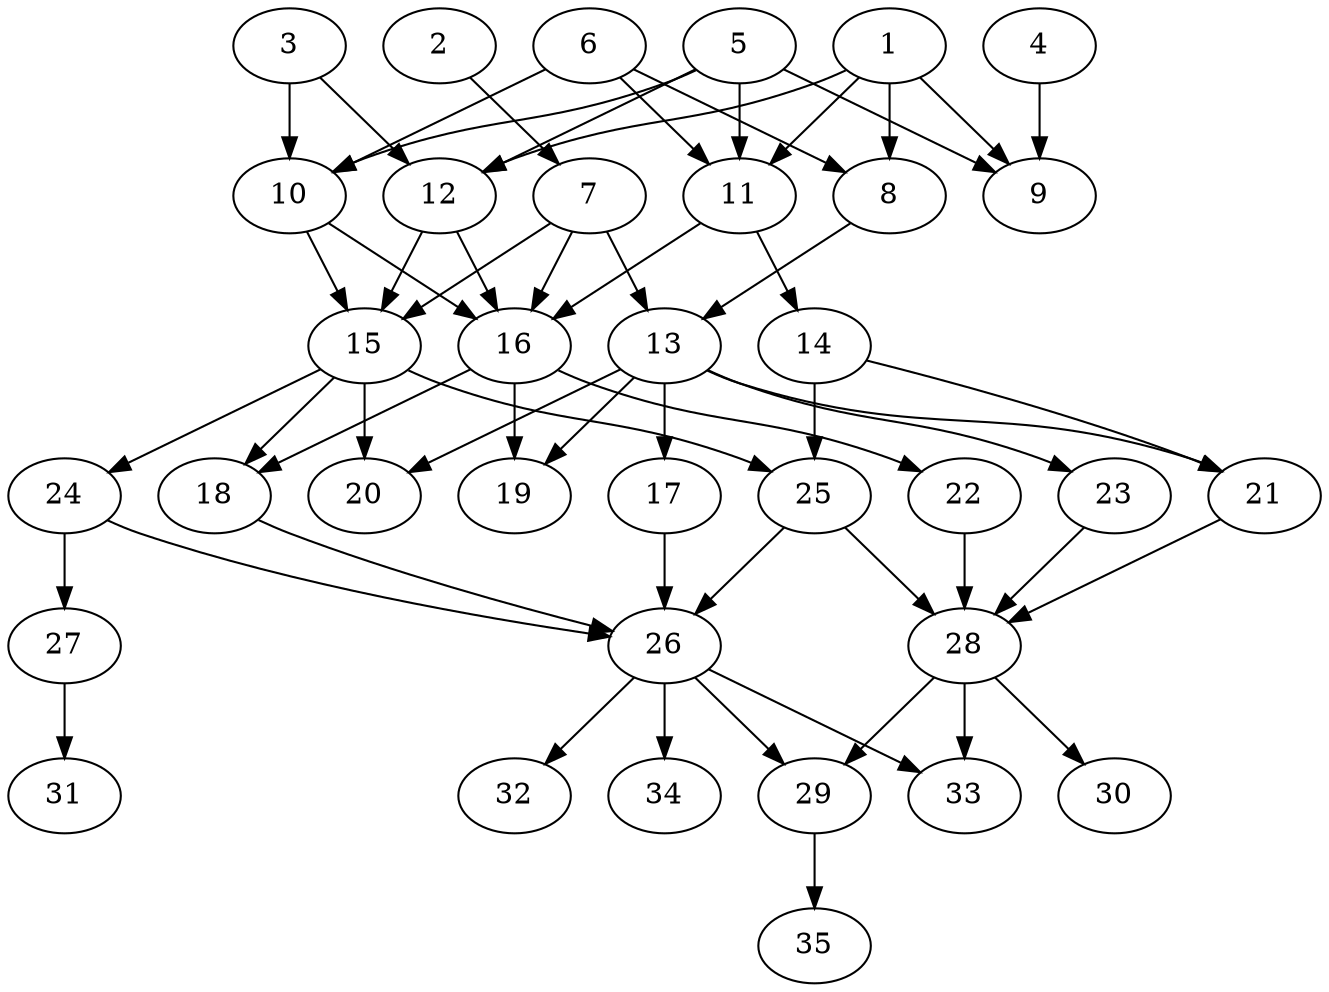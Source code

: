 // DAG (tier=2-normal, mode=data, n=35, ccr=0.413, fat=0.617, density=0.560, regular=0.496, jump=0.124, mindata=2097152, maxdata=16777216)
// DAG automatically generated by daggen at Sun Aug 24 16:33:34 2025
// /home/ermia/Project/Environments/daggen/bin/daggen --dot --ccr 0.413 --fat 0.617 --regular 0.496 --density 0.560 --jump 0.124 --mindata 2097152 --maxdata 16777216 -n 35 
digraph G {
  1 [size="357479701307983232", alpha="0.05", expect_size="178739850653991616"]
  1 -> 8 [size ="894619281784832"]
  1 -> 9 [size ="894619281784832"]
  1 -> 11 [size ="894619281784832"]
  1 -> 12 [size ="894619281784832"]
  2 [size="2496585864700964352", alpha="0.17", expect_size="1248292932350482176"]
  2 -> 7 [size ="1275931511488512"]
  3 [size="4486038063386338525184", alpha="0.19", expect_size="2243019031693169262592"]
  3 -> 10 [size ="2176032060735488"]
  3 -> 12 [size ="2176032060735488"]
  4 [size="22781831950528312", alpha="0.01", expect_size="11390915975264156"]
  4 -> 9 [size ="406941650124800"]
  5 [size="5252384510882313216", alpha="0.18", expect_size="2626192255441156608"]
  5 -> 9 [size ="2039096801230848"]
  5 -> 10 [size ="2039096801230848"]
  5 -> 11 [size ="2039096801230848"]
  5 -> 12 [size ="2039096801230848"]
  6 [size="46221717714396224", alpha="0.13", expect_size="23110858857198112"]
  6 -> 8 [size ="1109779317522432"]
  6 -> 10 [size ="1109779317522432"]
  6 -> 11 [size ="1109779317522432"]
  7 [size="92466074126062400", alpha="0.14", expect_size="46233037063031200"]
  7 -> 13 [size ="2149363107233792"]
  7 -> 15 [size ="2149363107233792"]
  7 -> 16 [size ="2149363107233792"]
  8 [size="2940289262255882240", alpha="0.04", expect_size="1470144631127941120"]
  8 -> 13 [size ="1023343276851200"]
  9 [size="4266611959191050387456", alpha="0.14", expect_size="2133305979595525193728"]
  10 [size="235073375917458849792", alpha="0.05", expect_size="117536687958729424896"]
  10 -> 15 [size ="304713912287232"]
  10 -> 16 [size ="304713912287232"]
  11 [size="1359379765871895379968", alpha="0.19", expect_size="679689882935947689984"]
  11 -> 14 [size ="981711445819392"]
  11 -> 16 [size ="981711445819392"]
  12 [size="1553415680487849984000", alpha="0.12", expect_size="776707840243924992000"]
  12 -> 15 [size ="1073038019788800"]
  12 -> 16 [size ="1073038019788800"]
  13 [size="2460564360668423", alpha="0.18", expect_size="1230282180334211"]
  13 -> 17 [size ="221451231690752"]
  13 -> 19 [size ="221451231690752"]
  13 -> 20 [size ="221451231690752"]
  13 -> 21 [size ="221451231690752"]
  13 -> 23 [size ="221451231690752"]
  14 [size="1615200065920316735488", alpha="0.13", expect_size="807600032960158367744"]
  14 -> 21 [size ="1101304810176512"]
  14 -> 25 [size ="1101304810176512"]
  15 [size="691812856698998095872", alpha="0.02", expect_size="345906428349499047936"]
  15 -> 18 [size ="625771441815552"]
  15 -> 20 [size ="625771441815552"]
  15 -> 24 [size ="625771441815552"]
  15 -> 25 [size ="625771441815552"]
  16 [size="7454104709810226", alpha="0.02", expect_size="3727052354905113"]
  16 -> 18 [size ="137798061391872"]
  16 -> 19 [size ="137798061391872"]
  16 -> 22 [size ="137798061391872"]
  17 [size="852023158398819237888", alpha="0.16", expect_size="426011579199409618944"]
  17 -> 26 [size ="718992322854912"]
  18 [size="2802285901755940077568", alpha="0.09", expect_size="1401142950877970038784"]
  18 -> 26 [size ="1590126278868992"]
  19 [size="87631147824881056", alpha="0.15", expect_size="43815573912440528"]
  20 [size="1636437524497079205888", alpha="0.18", expect_size="818218762248539602944"]
  21 [size="699046812251704000512", alpha="0.02", expect_size="349523406125852000256"]
  21 -> 28 [size ="630126136000512"]
  22 [size="1480820500523577769984", alpha="0.02", expect_size="740410250261788884992"]
  22 -> 28 [size ="1039341493157888"]
  23 [size="8243215764608927", alpha="0.12", expect_size="4121607882304463"]
  23 -> 28 [size ="636832660324352"]
  24 [size="66071045289128504", alpha="0.08", expect_size="33035522644564252"]
  24 -> 26 [size ="1915981295255552"]
  24 -> 27 [size ="1915981295255552"]
  25 [size="325305870755266176", alpha="0.00", expect_size="162652935377633088"]
  25 -> 26 [size ="206622899044352"]
  25 -> 28 [size ="206622899044352"]
  26 [size="2513041934905656737792", alpha="0.17", expect_size="1256520967452828368896"]
  26 -> 29 [size ="1478733156319232"]
  26 -> 32 [size ="1478733156319232"]
  26 -> 33 [size ="1478733156319232"]
  26 -> 34 [size ="1478733156319232"]
  27 [size="38531003073310464", alpha="0.03", expect_size="19265501536655232"]
  27 -> 31 [size ="704158579556352"]
  28 [size="178157028399644672000", alpha="0.14", expect_size="89078514199822336000"]
  28 -> 29 [size ="253294228275200"]
  28 -> 30 [size ="253294228275200"]
  28 -> 33 [size ="253294228275200"]
  29 [size="66332601554071888", alpha="0.07", expect_size="33166300777035944"]
  29 -> 35 [size ="1280487666483200"]
  30 [size="2805299417802778", alpha="0.10", expect_size="1402649708901389"]
  31 [size="47509332913563376", alpha="0.11", expect_size="23754666456781688"]
  32 [size="5541390979797400", alpha="0.06", expect_size="2770695489898700"]
  33 [size="321497961244655616000", alpha="0.02", expect_size="160748980622327808000"]
  34 [size="1247308715217006080", alpha="0.18", expect_size="623654357608503040"]
  35 [size="38984842873031864", alpha="0.17", expect_size="19492421436515932"]
}